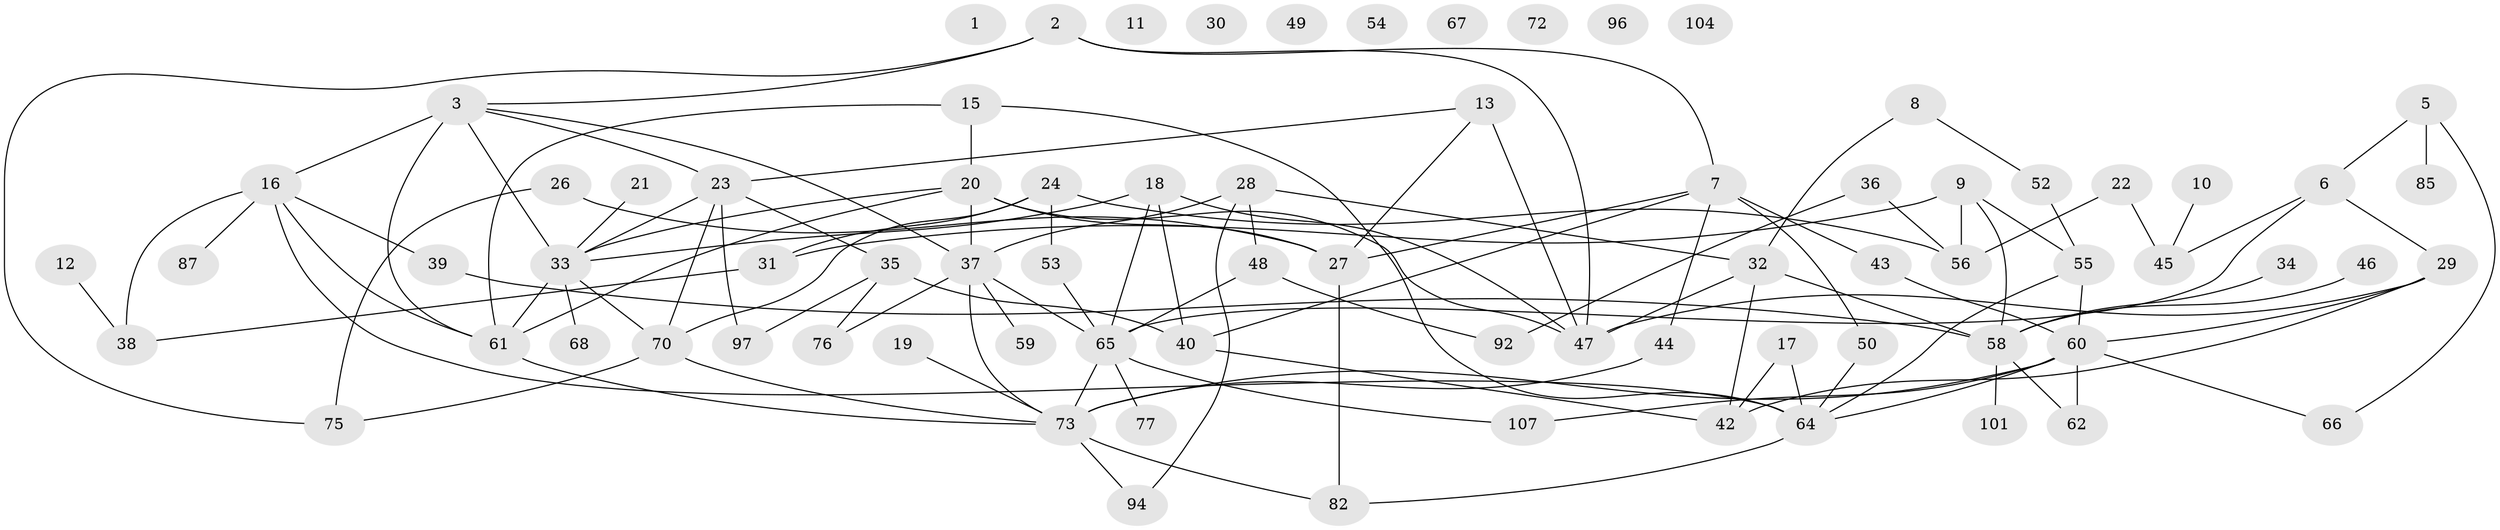 // Generated by graph-tools (version 1.1) at 2025/23/03/03/25 07:23:25]
// undirected, 77 vertices, 117 edges
graph export_dot {
graph [start="1"]
  node [color=gray90,style=filled];
  1;
  2 [super="+4"];
  3 [super="+86"];
  5 [super="+14"];
  6 [super="+108"];
  7 [super="+103"];
  8;
  9;
  10;
  11;
  12;
  13 [super="+25"];
  15;
  16 [super="+81"];
  17;
  18 [super="+93"];
  19;
  20 [super="+110"];
  21;
  22;
  23 [super="+80"];
  24 [super="+69"];
  26;
  27 [super="+57"];
  28 [super="+41"];
  29;
  30;
  31 [super="+63"];
  32 [super="+100"];
  33 [super="+71"];
  34;
  35 [super="+74"];
  36 [super="+106"];
  37 [super="+95"];
  38;
  39;
  40 [super="+102"];
  42 [super="+99"];
  43;
  44;
  45 [super="+51"];
  46;
  47 [super="+79"];
  48;
  49;
  50;
  52;
  53;
  54;
  55;
  56 [super="+105"];
  58 [super="+90"];
  59;
  60 [super="+98"];
  61 [super="+78"];
  62;
  64 [super="+83"];
  65 [super="+109"];
  66 [super="+88"];
  67;
  68;
  70 [super="+91"];
  72;
  73 [super="+89"];
  75 [super="+84"];
  76;
  77;
  82;
  85;
  87;
  92;
  94;
  96;
  97;
  101;
  104;
  107;
  2 -- 3;
  2 -- 75;
  2 -- 7;
  2 -- 47;
  3 -- 33 [weight=2];
  3 -- 16;
  3 -- 23;
  3 -- 61;
  3 -- 37;
  5 -- 85;
  5 -- 6;
  5 -- 66;
  6 -- 29;
  6 -- 65;
  6 -- 45;
  7 -- 43;
  7 -- 44;
  7 -- 50;
  7 -- 27;
  7 -- 40;
  8 -- 32;
  8 -- 52;
  9 -- 31;
  9 -- 55;
  9 -- 58;
  9 -- 56;
  10 -- 45;
  12 -- 38;
  13 -- 27;
  13 -- 47;
  13 -- 23;
  15 -- 20;
  15 -- 64;
  15 -- 61;
  16 -- 87;
  16 -- 38;
  16 -- 39;
  16 -- 64;
  16 -- 61;
  17 -- 64;
  17 -- 42;
  18 -- 40 [weight=2];
  18 -- 47;
  18 -- 65;
  18 -- 33;
  19 -- 73;
  20 -- 33;
  20 -- 47 [weight=2];
  20 -- 27;
  20 -- 61;
  20 -- 37;
  21 -- 33;
  22 -- 56;
  22 -- 45;
  23 -- 33;
  23 -- 35;
  23 -- 97;
  23 -- 70;
  24 -- 31;
  24 -- 53;
  24 -- 56;
  24 -- 70;
  26 -- 75;
  26 -- 27;
  27 -- 82;
  28 -- 32;
  28 -- 48;
  28 -- 37;
  28 -- 94;
  29 -- 60;
  29 -- 47;
  29 -- 42;
  31 -- 38;
  32 -- 47;
  32 -- 58;
  32 -- 42;
  33 -- 68;
  33 -- 61;
  33 -- 70;
  34 -- 58;
  35 -- 40 [weight=2];
  35 -- 76;
  35 -- 97;
  36 -- 92;
  36 -- 56;
  37 -- 59;
  37 -- 73;
  37 -- 65;
  37 -- 76;
  39 -- 58;
  40 -- 42;
  43 -- 60;
  44 -- 73;
  46 -- 58;
  48 -- 92;
  48 -- 65;
  50 -- 64;
  52 -- 55;
  53 -- 65;
  55 -- 60;
  55 -- 64;
  58 -- 101;
  58 -- 62;
  60 -- 66;
  60 -- 107;
  60 -- 62;
  60 -- 73;
  60 -- 64;
  61 -- 73;
  64 -- 82;
  65 -- 73;
  65 -- 107;
  65 -- 77;
  70 -- 75;
  70 -- 73;
  73 -- 82;
  73 -- 94;
}
